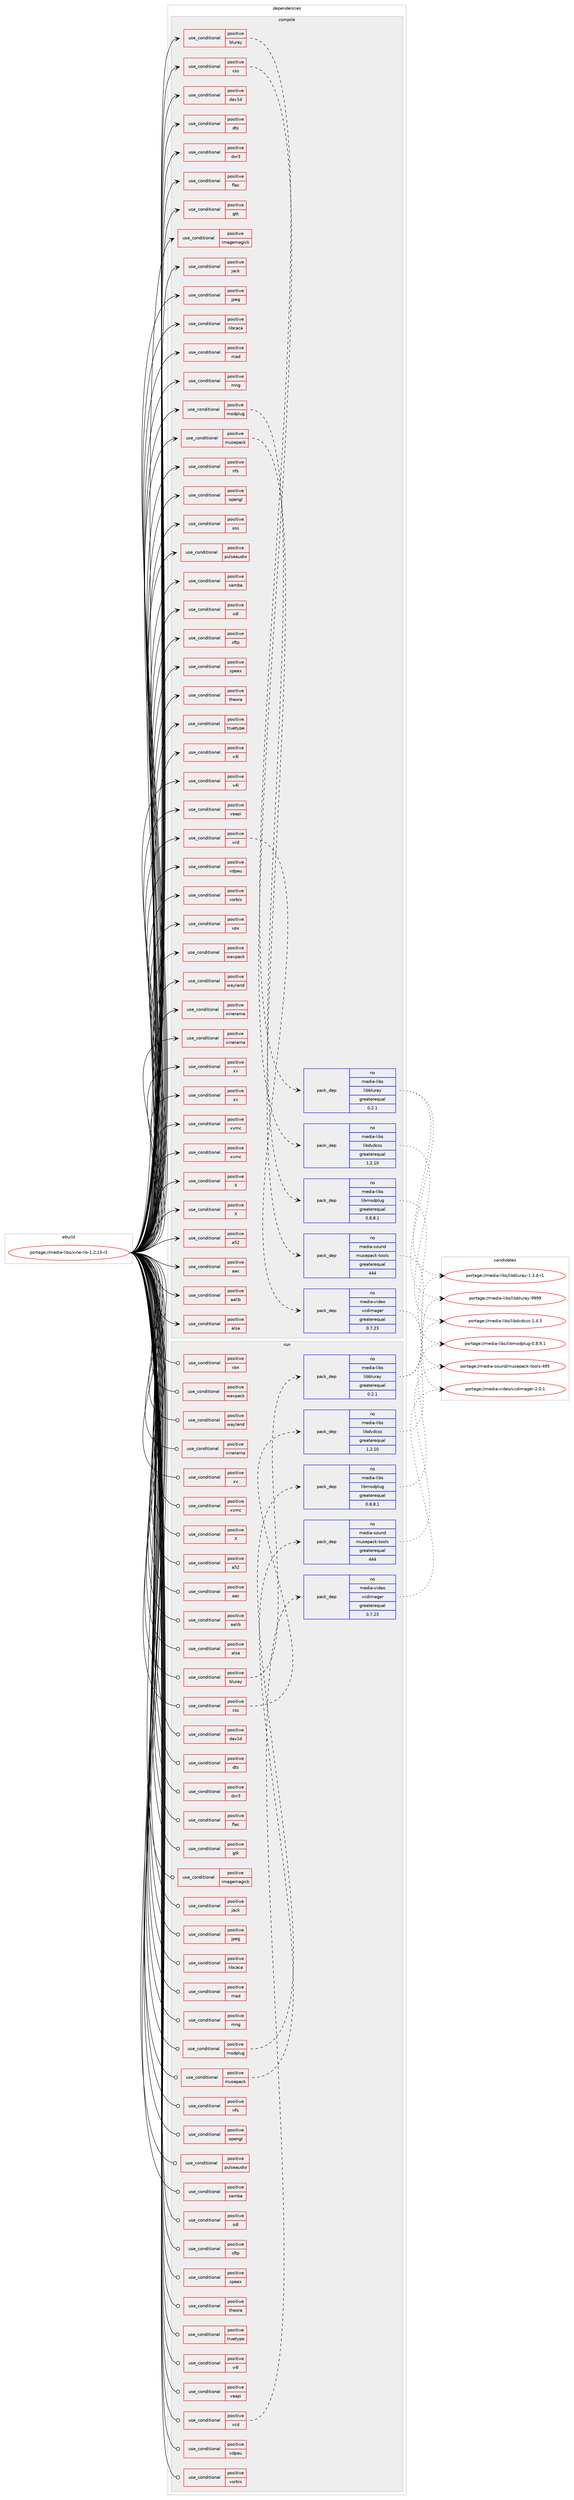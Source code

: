 digraph prolog {

# *************
# Graph options
# *************

newrank=true;
concentrate=true;
compound=true;
graph [rankdir=LR,fontname=Helvetica,fontsize=10,ranksep=1.5];#, ranksep=2.5, nodesep=0.2];
edge  [arrowhead=vee];
node  [fontname=Helvetica,fontsize=10];

# **********
# The ebuild
# **********

subgraph cluster_leftcol {
color=gray;
rank=same;
label=<<i>ebuild</i>>;
id [label="portage://media-libs/xine-lib-1.2.13-r2", color=red, width=4, href="../media-libs/xine-lib-1.2.13-r2.svg"];
}

# ****************
# The dependencies
# ****************

subgraph cluster_midcol {
color=gray;
label=<<i>dependencies</i>>;
subgraph cluster_compile {
fillcolor="#eeeeee";
style=filled;
label=<<i>compile</i>>;
subgraph cond76234 {
dependency159410 [label=<<TABLE BORDER="0" CELLBORDER="1" CELLSPACING="0" CELLPADDING="4"><TR><TD ROWSPAN="3" CELLPADDING="10">use_conditional</TD></TR><TR><TD>positive</TD></TR><TR><TD>X</TD></TR></TABLE>>, shape=none, color=red];
# *** BEGIN UNKNOWN DEPENDENCY TYPE (TODO) ***
# dependency159410 -> package_dependency(portage://media-libs/xine-lib-1.2.13-r2,install,no,x11-base,xorg-proto,none,[,,],[],[])
# *** END UNKNOWN DEPENDENCY TYPE (TODO) ***

# *** BEGIN UNKNOWN DEPENDENCY TYPE (TODO) ***
# dependency159410 -> package_dependency(portage://media-libs/xine-lib-1.2.13-r2,install,no,x11-libs,libXt,none,[,,],[],[])
# *** END UNKNOWN DEPENDENCY TYPE (TODO) ***

}
id:e -> dependency159410:w [weight=20,style="solid",arrowhead="vee"];
subgraph cond76235 {
dependency159411 [label=<<TABLE BORDER="0" CELLBORDER="1" CELLSPACING="0" CELLPADDING="4"><TR><TD ROWSPAN="3" CELLPADDING="10">use_conditional</TD></TR><TR><TD>positive</TD></TR><TR><TD>X</TD></TR></TABLE>>, shape=none, color=red];
# *** BEGIN UNKNOWN DEPENDENCY TYPE (TODO) ***
# dependency159411 -> package_dependency(portage://media-libs/xine-lib-1.2.13-r2,install,no,x11-libs,libX11,none,[,,],[],[])
# *** END UNKNOWN DEPENDENCY TYPE (TODO) ***

# *** BEGIN UNKNOWN DEPENDENCY TYPE (TODO) ***
# dependency159411 -> package_dependency(portage://media-libs/xine-lib-1.2.13-r2,install,no,x11-libs,libXext,none,[,,],[],[])
# *** END UNKNOWN DEPENDENCY TYPE (TODO) ***

# *** BEGIN UNKNOWN DEPENDENCY TYPE (TODO) ***
# dependency159411 -> package_dependency(portage://media-libs/xine-lib-1.2.13-r2,install,no,x11-libs,libxcb,none,[,,],any_same_slot,[])
# *** END UNKNOWN DEPENDENCY TYPE (TODO) ***

}
id:e -> dependency159411:w [weight=20,style="solid",arrowhead="vee"];
subgraph cond76236 {
dependency159412 [label=<<TABLE BORDER="0" CELLBORDER="1" CELLSPACING="0" CELLPADDING="4"><TR><TD ROWSPAN="3" CELLPADDING="10">use_conditional</TD></TR><TR><TD>positive</TD></TR><TR><TD>a52</TD></TR></TABLE>>, shape=none, color=red];
# *** BEGIN UNKNOWN DEPENDENCY TYPE (TODO) ***
# dependency159412 -> package_dependency(portage://media-libs/xine-lib-1.2.13-r2,install,no,media-libs,a52dec,none,[,,],[],[])
# *** END UNKNOWN DEPENDENCY TYPE (TODO) ***

}
id:e -> dependency159412:w [weight=20,style="solid",arrowhead="vee"];
subgraph cond76237 {
dependency159413 [label=<<TABLE BORDER="0" CELLBORDER="1" CELLSPACING="0" CELLPADDING="4"><TR><TD ROWSPAN="3" CELLPADDING="10">use_conditional</TD></TR><TR><TD>positive</TD></TR><TR><TD>aac</TD></TR></TABLE>>, shape=none, color=red];
# *** BEGIN UNKNOWN DEPENDENCY TYPE (TODO) ***
# dependency159413 -> package_dependency(portage://media-libs/xine-lib-1.2.13-r2,install,no,media-libs,faad2,none,[,,],[],[])
# *** END UNKNOWN DEPENDENCY TYPE (TODO) ***

}
id:e -> dependency159413:w [weight=20,style="solid",arrowhead="vee"];
subgraph cond76238 {
dependency159414 [label=<<TABLE BORDER="0" CELLBORDER="1" CELLSPACING="0" CELLPADDING="4"><TR><TD ROWSPAN="3" CELLPADDING="10">use_conditional</TD></TR><TR><TD>positive</TD></TR><TR><TD>aalib</TD></TR></TABLE>>, shape=none, color=red];
# *** BEGIN UNKNOWN DEPENDENCY TYPE (TODO) ***
# dependency159414 -> package_dependency(portage://media-libs/xine-lib-1.2.13-r2,install,no,media-libs,aalib,none,[,,],[],[])
# *** END UNKNOWN DEPENDENCY TYPE (TODO) ***

}
id:e -> dependency159414:w [weight=20,style="solid",arrowhead="vee"];
subgraph cond76239 {
dependency159415 [label=<<TABLE BORDER="0" CELLBORDER="1" CELLSPACING="0" CELLPADDING="4"><TR><TD ROWSPAN="3" CELLPADDING="10">use_conditional</TD></TR><TR><TD>positive</TD></TR><TR><TD>alsa</TD></TR></TABLE>>, shape=none, color=red];
# *** BEGIN UNKNOWN DEPENDENCY TYPE (TODO) ***
# dependency159415 -> package_dependency(portage://media-libs/xine-lib-1.2.13-r2,install,no,media-libs,alsa-lib,none,[,,],[],[])
# *** END UNKNOWN DEPENDENCY TYPE (TODO) ***

}
id:e -> dependency159415:w [weight=20,style="solid",arrowhead="vee"];
subgraph cond76240 {
dependency159416 [label=<<TABLE BORDER="0" CELLBORDER="1" CELLSPACING="0" CELLPADDING="4"><TR><TD ROWSPAN="3" CELLPADDING="10">use_conditional</TD></TR><TR><TD>positive</TD></TR><TR><TD>bluray</TD></TR></TABLE>>, shape=none, color=red];
subgraph pack80844 {
dependency159417 [label=<<TABLE BORDER="0" CELLBORDER="1" CELLSPACING="0" CELLPADDING="4" WIDTH="220"><TR><TD ROWSPAN="6" CELLPADDING="30">pack_dep</TD></TR><TR><TD WIDTH="110">no</TD></TR><TR><TD>media-libs</TD></TR><TR><TD>libbluray</TD></TR><TR><TD>greaterequal</TD></TR><TR><TD>0.2.1</TD></TR></TABLE>>, shape=none, color=blue];
}
dependency159416:e -> dependency159417:w [weight=20,style="dashed",arrowhead="vee"];
}
id:e -> dependency159416:w [weight=20,style="solid",arrowhead="vee"];
subgraph cond76241 {
dependency159418 [label=<<TABLE BORDER="0" CELLBORDER="1" CELLSPACING="0" CELLPADDING="4"><TR><TD ROWSPAN="3" CELLPADDING="10">use_conditional</TD></TR><TR><TD>positive</TD></TR><TR><TD>css</TD></TR></TABLE>>, shape=none, color=red];
subgraph pack80845 {
dependency159419 [label=<<TABLE BORDER="0" CELLBORDER="1" CELLSPACING="0" CELLPADDING="4" WIDTH="220"><TR><TD ROWSPAN="6" CELLPADDING="30">pack_dep</TD></TR><TR><TD WIDTH="110">no</TD></TR><TR><TD>media-libs</TD></TR><TR><TD>libdvdcss</TD></TR><TR><TD>greaterequal</TD></TR><TR><TD>1.2.10</TD></TR></TABLE>>, shape=none, color=blue];
}
dependency159418:e -> dependency159419:w [weight=20,style="dashed",arrowhead="vee"];
}
id:e -> dependency159418:w [weight=20,style="solid",arrowhead="vee"];
subgraph cond76242 {
dependency159420 [label=<<TABLE BORDER="0" CELLBORDER="1" CELLSPACING="0" CELLPADDING="4"><TR><TD ROWSPAN="3" CELLPADDING="10">use_conditional</TD></TR><TR><TD>positive</TD></TR><TR><TD>dav1d</TD></TR></TABLE>>, shape=none, color=red];
# *** BEGIN UNKNOWN DEPENDENCY TYPE (TODO) ***
# dependency159420 -> package_dependency(portage://media-libs/xine-lib-1.2.13-r2,install,no,media-libs,dav1d,none,[,,],any_same_slot,[])
# *** END UNKNOWN DEPENDENCY TYPE (TODO) ***

}
id:e -> dependency159420:w [weight=20,style="solid",arrowhead="vee"];
subgraph cond76243 {
dependency159421 [label=<<TABLE BORDER="0" CELLBORDER="1" CELLSPACING="0" CELLPADDING="4"><TR><TD ROWSPAN="3" CELLPADDING="10">use_conditional</TD></TR><TR><TD>positive</TD></TR><TR><TD>dts</TD></TR></TABLE>>, shape=none, color=red];
# *** BEGIN UNKNOWN DEPENDENCY TYPE (TODO) ***
# dependency159421 -> package_dependency(portage://media-libs/xine-lib-1.2.13-r2,install,no,media-libs,libdca,none,[,,],[],[])
# *** END UNKNOWN DEPENDENCY TYPE (TODO) ***

}
id:e -> dependency159421:w [weight=20,style="solid",arrowhead="vee"];
subgraph cond76244 {
dependency159422 [label=<<TABLE BORDER="0" CELLBORDER="1" CELLSPACING="0" CELLPADDING="4"><TR><TD ROWSPAN="3" CELLPADDING="10">use_conditional</TD></TR><TR><TD>positive</TD></TR><TR><TD>dxr3</TD></TR></TABLE>>, shape=none, color=red];
# *** BEGIN UNKNOWN DEPENDENCY TYPE (TODO) ***
# dependency159422 -> package_dependency(portage://media-libs/xine-lib-1.2.13-r2,install,no,media-libs,libfame,none,[,,],[],[])
# *** END UNKNOWN DEPENDENCY TYPE (TODO) ***

}
id:e -> dependency159422:w [weight=20,style="solid",arrowhead="vee"];
subgraph cond76245 {
dependency159423 [label=<<TABLE BORDER="0" CELLBORDER="1" CELLSPACING="0" CELLPADDING="4"><TR><TD ROWSPAN="3" CELLPADDING="10">use_conditional</TD></TR><TR><TD>positive</TD></TR><TR><TD>flac</TD></TR></TABLE>>, shape=none, color=red];
# *** BEGIN UNKNOWN DEPENDENCY TYPE (TODO) ***
# dependency159423 -> package_dependency(portage://media-libs/xine-lib-1.2.13-r2,install,no,media-libs,flac,none,[,,],any_same_slot,[])
# *** END UNKNOWN DEPENDENCY TYPE (TODO) ***

}
id:e -> dependency159423:w [weight=20,style="solid",arrowhead="vee"];
subgraph cond76246 {
dependency159424 [label=<<TABLE BORDER="0" CELLBORDER="1" CELLSPACING="0" CELLPADDING="4"><TR><TD ROWSPAN="3" CELLPADDING="10">use_conditional</TD></TR><TR><TD>positive</TD></TR><TR><TD>gtk</TD></TR></TABLE>>, shape=none, color=red];
# *** BEGIN UNKNOWN DEPENDENCY TYPE (TODO) ***
# dependency159424 -> package_dependency(portage://media-libs/xine-lib-1.2.13-r2,install,no,x11-libs,gdk-pixbuf,none,[,,],[slot(2)],[])
# *** END UNKNOWN DEPENDENCY TYPE (TODO) ***

}
id:e -> dependency159424:w [weight=20,style="solid",arrowhead="vee"];
subgraph cond76247 {
dependency159425 [label=<<TABLE BORDER="0" CELLBORDER="1" CELLSPACING="0" CELLPADDING="4"><TR><TD ROWSPAN="3" CELLPADDING="10">use_conditional</TD></TR><TR><TD>positive</TD></TR><TR><TD>imagemagick</TD></TR></TABLE>>, shape=none, color=red];
# *** BEGIN UNKNOWN DEPENDENCY TYPE (TODO) ***
# dependency159425 -> package_dependency(portage://media-libs/xine-lib-1.2.13-r2,install,no,virtual,imagemagick-tools,none,[,,],[],[])
# *** END UNKNOWN DEPENDENCY TYPE (TODO) ***

}
id:e -> dependency159425:w [weight=20,style="solid",arrowhead="vee"];
subgraph cond76248 {
dependency159426 [label=<<TABLE BORDER="0" CELLBORDER="1" CELLSPACING="0" CELLPADDING="4"><TR><TD ROWSPAN="3" CELLPADDING="10">use_conditional</TD></TR><TR><TD>positive</TD></TR><TR><TD>jack</TD></TR></TABLE>>, shape=none, color=red];
# *** BEGIN UNKNOWN DEPENDENCY TYPE (TODO) ***
# dependency159426 -> package_dependency(portage://media-libs/xine-lib-1.2.13-r2,install,no,virtual,jack,none,[,,],[],[])
# *** END UNKNOWN DEPENDENCY TYPE (TODO) ***

}
id:e -> dependency159426:w [weight=20,style="solid",arrowhead="vee"];
subgraph cond76249 {
dependency159427 [label=<<TABLE BORDER="0" CELLBORDER="1" CELLSPACING="0" CELLPADDING="4"><TR><TD ROWSPAN="3" CELLPADDING="10">use_conditional</TD></TR><TR><TD>positive</TD></TR><TR><TD>jpeg</TD></TR></TABLE>>, shape=none, color=red];
# *** BEGIN UNKNOWN DEPENDENCY TYPE (TODO) ***
# dependency159427 -> package_dependency(portage://media-libs/xine-lib-1.2.13-r2,install,no,media-libs,libjpeg-turbo,none,[,,],any_same_slot,[])
# *** END UNKNOWN DEPENDENCY TYPE (TODO) ***

}
id:e -> dependency159427:w [weight=20,style="solid",arrowhead="vee"];
subgraph cond76250 {
dependency159428 [label=<<TABLE BORDER="0" CELLBORDER="1" CELLSPACING="0" CELLPADDING="4"><TR><TD ROWSPAN="3" CELLPADDING="10">use_conditional</TD></TR><TR><TD>positive</TD></TR><TR><TD>libcaca</TD></TR></TABLE>>, shape=none, color=red];
# *** BEGIN UNKNOWN DEPENDENCY TYPE (TODO) ***
# dependency159428 -> package_dependency(portage://media-libs/xine-lib-1.2.13-r2,install,no,media-libs,libcaca,none,[,,],[],[])
# *** END UNKNOWN DEPENDENCY TYPE (TODO) ***

}
id:e -> dependency159428:w [weight=20,style="solid",arrowhead="vee"];
subgraph cond76251 {
dependency159429 [label=<<TABLE BORDER="0" CELLBORDER="1" CELLSPACING="0" CELLPADDING="4"><TR><TD ROWSPAN="3" CELLPADDING="10">use_conditional</TD></TR><TR><TD>positive</TD></TR><TR><TD>mad</TD></TR></TABLE>>, shape=none, color=red];
# *** BEGIN UNKNOWN DEPENDENCY TYPE (TODO) ***
# dependency159429 -> package_dependency(portage://media-libs/xine-lib-1.2.13-r2,install,no,media-libs,libmad,none,[,,],[],[])
# *** END UNKNOWN DEPENDENCY TYPE (TODO) ***

}
id:e -> dependency159429:w [weight=20,style="solid",arrowhead="vee"];
subgraph cond76252 {
dependency159430 [label=<<TABLE BORDER="0" CELLBORDER="1" CELLSPACING="0" CELLPADDING="4"><TR><TD ROWSPAN="3" CELLPADDING="10">use_conditional</TD></TR><TR><TD>positive</TD></TR><TR><TD>mng</TD></TR></TABLE>>, shape=none, color=red];
# *** BEGIN UNKNOWN DEPENDENCY TYPE (TODO) ***
# dependency159430 -> package_dependency(portage://media-libs/xine-lib-1.2.13-r2,install,no,media-libs,libmng,none,[,,],any_same_slot,[])
# *** END UNKNOWN DEPENDENCY TYPE (TODO) ***

}
id:e -> dependency159430:w [weight=20,style="solid",arrowhead="vee"];
subgraph cond76253 {
dependency159431 [label=<<TABLE BORDER="0" CELLBORDER="1" CELLSPACING="0" CELLPADDING="4"><TR><TD ROWSPAN="3" CELLPADDING="10">use_conditional</TD></TR><TR><TD>positive</TD></TR><TR><TD>modplug</TD></TR></TABLE>>, shape=none, color=red];
subgraph pack80846 {
dependency159432 [label=<<TABLE BORDER="0" CELLBORDER="1" CELLSPACING="0" CELLPADDING="4" WIDTH="220"><TR><TD ROWSPAN="6" CELLPADDING="30">pack_dep</TD></TR><TR><TD WIDTH="110">no</TD></TR><TR><TD>media-libs</TD></TR><TR><TD>libmodplug</TD></TR><TR><TD>greaterequal</TD></TR><TR><TD>0.8.8.1</TD></TR></TABLE>>, shape=none, color=blue];
}
dependency159431:e -> dependency159432:w [weight=20,style="dashed",arrowhead="vee"];
}
id:e -> dependency159431:w [weight=20,style="solid",arrowhead="vee"];
subgraph cond76254 {
dependency159433 [label=<<TABLE BORDER="0" CELLBORDER="1" CELLSPACING="0" CELLPADDING="4"><TR><TD ROWSPAN="3" CELLPADDING="10">use_conditional</TD></TR><TR><TD>positive</TD></TR><TR><TD>musepack</TD></TR></TABLE>>, shape=none, color=red];
subgraph pack80847 {
dependency159434 [label=<<TABLE BORDER="0" CELLBORDER="1" CELLSPACING="0" CELLPADDING="4" WIDTH="220"><TR><TD ROWSPAN="6" CELLPADDING="30">pack_dep</TD></TR><TR><TD WIDTH="110">no</TD></TR><TR><TD>media-sound</TD></TR><TR><TD>musepack-tools</TD></TR><TR><TD>greaterequal</TD></TR><TR><TD>444</TD></TR></TABLE>>, shape=none, color=blue];
}
dependency159433:e -> dependency159434:w [weight=20,style="dashed",arrowhead="vee"];
}
id:e -> dependency159433:w [weight=20,style="solid",arrowhead="vee"];
subgraph cond76255 {
dependency159435 [label=<<TABLE BORDER="0" CELLBORDER="1" CELLSPACING="0" CELLPADDING="4"><TR><TD ROWSPAN="3" CELLPADDING="10">use_conditional</TD></TR><TR><TD>positive</TD></TR><TR><TD>nfs</TD></TR></TABLE>>, shape=none, color=red];
# *** BEGIN UNKNOWN DEPENDENCY TYPE (TODO) ***
# dependency159435 -> package_dependency(portage://media-libs/xine-lib-1.2.13-r2,install,no,net-fs,libnfs,none,[,,],any_same_slot,[])
# *** END UNKNOWN DEPENDENCY TYPE (TODO) ***

}
id:e -> dependency159435:w [weight=20,style="solid",arrowhead="vee"];
subgraph cond76256 {
dependency159436 [label=<<TABLE BORDER="0" CELLBORDER="1" CELLSPACING="0" CELLPADDING="4"><TR><TD ROWSPAN="3" CELLPADDING="10">use_conditional</TD></TR><TR><TD>positive</TD></TR><TR><TD>opengl</TD></TR></TABLE>>, shape=none, color=red];
# *** BEGIN UNKNOWN DEPENDENCY TYPE (TODO) ***
# dependency159436 -> package_dependency(portage://media-libs/xine-lib-1.2.13-r2,install,no,virtual,glu,none,[,,],[],[])
# *** END UNKNOWN DEPENDENCY TYPE (TODO) ***

# *** BEGIN UNKNOWN DEPENDENCY TYPE (TODO) ***
# dependency159436 -> package_dependency(portage://media-libs/xine-lib-1.2.13-r2,install,no,virtual,opengl,none,[,,],[],[])
# *** END UNKNOWN DEPENDENCY TYPE (TODO) ***

}
id:e -> dependency159436:w [weight=20,style="solid",arrowhead="vee"];
subgraph cond76257 {
dependency159437 [label=<<TABLE BORDER="0" CELLBORDER="1" CELLSPACING="0" CELLPADDING="4"><TR><TD ROWSPAN="3" CELLPADDING="10">use_conditional</TD></TR><TR><TD>positive</TD></TR><TR><TD>oss</TD></TR></TABLE>>, shape=none, color=red];
# *** BEGIN UNKNOWN DEPENDENCY TYPE (TODO) ***
# dependency159437 -> package_dependency(portage://media-libs/xine-lib-1.2.13-r2,install,no,virtual,os-headers,none,[,,],[],[])
# *** END UNKNOWN DEPENDENCY TYPE (TODO) ***

}
id:e -> dependency159437:w [weight=20,style="solid",arrowhead="vee"];
subgraph cond76258 {
dependency159438 [label=<<TABLE BORDER="0" CELLBORDER="1" CELLSPACING="0" CELLPADDING="4"><TR><TD ROWSPAN="3" CELLPADDING="10">use_conditional</TD></TR><TR><TD>positive</TD></TR><TR><TD>pulseaudio</TD></TR></TABLE>>, shape=none, color=red];
# *** BEGIN UNKNOWN DEPENDENCY TYPE (TODO) ***
# dependency159438 -> package_dependency(portage://media-libs/xine-lib-1.2.13-r2,install,no,media-libs,libpulse,none,[,,],[],[])
# *** END UNKNOWN DEPENDENCY TYPE (TODO) ***

}
id:e -> dependency159438:w [weight=20,style="solid",arrowhead="vee"];
subgraph cond76259 {
dependency159439 [label=<<TABLE BORDER="0" CELLBORDER="1" CELLSPACING="0" CELLPADDING="4"><TR><TD ROWSPAN="3" CELLPADDING="10">use_conditional</TD></TR><TR><TD>positive</TD></TR><TR><TD>samba</TD></TR></TABLE>>, shape=none, color=red];
# *** BEGIN UNKNOWN DEPENDENCY TYPE (TODO) ***
# dependency159439 -> package_dependency(portage://media-libs/xine-lib-1.2.13-r2,install,no,net-fs,samba,none,[,,],[],[])
# *** END UNKNOWN DEPENDENCY TYPE (TODO) ***

}
id:e -> dependency159439:w [weight=20,style="solid",arrowhead="vee"];
subgraph cond76260 {
dependency159440 [label=<<TABLE BORDER="0" CELLBORDER="1" CELLSPACING="0" CELLPADDING="4"><TR><TD ROWSPAN="3" CELLPADDING="10">use_conditional</TD></TR><TR><TD>positive</TD></TR><TR><TD>sdl</TD></TR></TABLE>>, shape=none, color=red];
# *** BEGIN UNKNOWN DEPENDENCY TYPE (TODO) ***
# dependency159440 -> package_dependency(portage://media-libs/xine-lib-1.2.13-r2,install,no,media-libs,libsdl,none,[,,],[],[])
# *** END UNKNOWN DEPENDENCY TYPE (TODO) ***

}
id:e -> dependency159440:w [weight=20,style="solid",arrowhead="vee"];
subgraph cond76261 {
dependency159441 [label=<<TABLE BORDER="0" CELLBORDER="1" CELLSPACING="0" CELLPADDING="4"><TR><TD ROWSPAN="3" CELLPADDING="10">use_conditional</TD></TR><TR><TD>positive</TD></TR><TR><TD>sftp</TD></TR></TABLE>>, shape=none, color=red];
# *** BEGIN UNKNOWN DEPENDENCY TYPE (TODO) ***
# dependency159441 -> package_dependency(portage://media-libs/xine-lib-1.2.13-r2,install,no,net-libs,libssh2,none,[,,],[],[])
# *** END UNKNOWN DEPENDENCY TYPE (TODO) ***

}
id:e -> dependency159441:w [weight=20,style="solid",arrowhead="vee"];
subgraph cond76262 {
dependency159442 [label=<<TABLE BORDER="0" CELLBORDER="1" CELLSPACING="0" CELLPADDING="4"><TR><TD ROWSPAN="3" CELLPADDING="10">use_conditional</TD></TR><TR><TD>positive</TD></TR><TR><TD>speex</TD></TR></TABLE>>, shape=none, color=red];
# *** BEGIN UNKNOWN DEPENDENCY TYPE (TODO) ***
# dependency159442 -> package_dependency(portage://media-libs/xine-lib-1.2.13-r2,install,no,media-libs,libogg,none,[,,],[],[])
# *** END UNKNOWN DEPENDENCY TYPE (TODO) ***

# *** BEGIN UNKNOWN DEPENDENCY TYPE (TODO) ***
# dependency159442 -> package_dependency(portage://media-libs/xine-lib-1.2.13-r2,install,no,media-libs,speex,none,[,,],[],[])
# *** END UNKNOWN DEPENDENCY TYPE (TODO) ***

}
id:e -> dependency159442:w [weight=20,style="solid",arrowhead="vee"];
subgraph cond76263 {
dependency159443 [label=<<TABLE BORDER="0" CELLBORDER="1" CELLSPACING="0" CELLPADDING="4"><TR><TD ROWSPAN="3" CELLPADDING="10">use_conditional</TD></TR><TR><TD>positive</TD></TR><TR><TD>theora</TD></TR></TABLE>>, shape=none, color=red];
# *** BEGIN UNKNOWN DEPENDENCY TYPE (TODO) ***
# dependency159443 -> package_dependency(portage://media-libs/xine-lib-1.2.13-r2,install,no,media-libs,libogg,none,[,,],[],[])
# *** END UNKNOWN DEPENDENCY TYPE (TODO) ***

# *** BEGIN UNKNOWN DEPENDENCY TYPE (TODO) ***
# dependency159443 -> package_dependency(portage://media-libs/xine-lib-1.2.13-r2,install,no,media-libs,libtheora,none,[,,],[],[])
# *** END UNKNOWN DEPENDENCY TYPE (TODO) ***

}
id:e -> dependency159443:w [weight=20,style="solid",arrowhead="vee"];
subgraph cond76264 {
dependency159444 [label=<<TABLE BORDER="0" CELLBORDER="1" CELLSPACING="0" CELLPADDING="4"><TR><TD ROWSPAN="3" CELLPADDING="10">use_conditional</TD></TR><TR><TD>positive</TD></TR><TR><TD>truetype</TD></TR></TABLE>>, shape=none, color=red];
# *** BEGIN UNKNOWN DEPENDENCY TYPE (TODO) ***
# dependency159444 -> package_dependency(portage://media-libs/xine-lib-1.2.13-r2,install,no,media-libs,fontconfig,none,[,,],[],[])
# *** END UNKNOWN DEPENDENCY TYPE (TODO) ***

# *** BEGIN UNKNOWN DEPENDENCY TYPE (TODO) ***
# dependency159444 -> package_dependency(portage://media-libs/xine-lib-1.2.13-r2,install,no,media-libs,freetype,none,[,,],[slot(2)],[])
# *** END UNKNOWN DEPENDENCY TYPE (TODO) ***

}
id:e -> dependency159444:w [weight=20,style="solid",arrowhead="vee"];
subgraph cond76265 {
dependency159445 [label=<<TABLE BORDER="0" CELLBORDER="1" CELLSPACING="0" CELLPADDING="4"><TR><TD ROWSPAN="3" CELLPADDING="10">use_conditional</TD></TR><TR><TD>positive</TD></TR><TR><TD>v4l</TD></TR></TABLE>>, shape=none, color=red];
# *** BEGIN UNKNOWN DEPENDENCY TYPE (TODO) ***
# dependency159445 -> package_dependency(portage://media-libs/xine-lib-1.2.13-r2,install,no,media-libs,libv4l,none,[,,],[],[])
# *** END UNKNOWN DEPENDENCY TYPE (TODO) ***

}
id:e -> dependency159445:w [weight=20,style="solid",arrowhead="vee"];
subgraph cond76266 {
dependency159446 [label=<<TABLE BORDER="0" CELLBORDER="1" CELLSPACING="0" CELLPADDING="4"><TR><TD ROWSPAN="3" CELLPADDING="10">use_conditional</TD></TR><TR><TD>positive</TD></TR><TR><TD>v4l</TD></TR></TABLE>>, shape=none, color=red];
# *** BEGIN UNKNOWN DEPENDENCY TYPE (TODO) ***
# dependency159446 -> package_dependency(portage://media-libs/xine-lib-1.2.13-r2,install,no,virtual,os-headers,none,[,,],[],[])
# *** END UNKNOWN DEPENDENCY TYPE (TODO) ***

}
id:e -> dependency159446:w [weight=20,style="solid",arrowhead="vee"];
subgraph cond76267 {
dependency159447 [label=<<TABLE BORDER="0" CELLBORDER="1" CELLSPACING="0" CELLPADDING="4"><TR><TD ROWSPAN="3" CELLPADDING="10">use_conditional</TD></TR><TR><TD>positive</TD></TR><TR><TD>vaapi</TD></TR></TABLE>>, shape=none, color=red];
# *** BEGIN UNKNOWN DEPENDENCY TYPE (TODO) ***
# dependency159447 -> package_dependency(portage://media-libs/xine-lib-1.2.13-r2,install,no,media-libs,libva,none,[,,],any_same_slot,[use(enable(X),none)])
# *** END UNKNOWN DEPENDENCY TYPE (TODO) ***

}
id:e -> dependency159447:w [weight=20,style="solid",arrowhead="vee"];
subgraph cond76268 {
dependency159448 [label=<<TABLE BORDER="0" CELLBORDER="1" CELLSPACING="0" CELLPADDING="4"><TR><TD ROWSPAN="3" CELLPADDING="10">use_conditional</TD></TR><TR><TD>positive</TD></TR><TR><TD>vcd</TD></TR></TABLE>>, shape=none, color=red];
subgraph pack80848 {
dependency159449 [label=<<TABLE BORDER="0" CELLBORDER="1" CELLSPACING="0" CELLPADDING="4" WIDTH="220"><TR><TD ROWSPAN="6" CELLPADDING="30">pack_dep</TD></TR><TR><TD WIDTH="110">no</TD></TR><TR><TD>media-video</TD></TR><TR><TD>vcdimager</TD></TR><TR><TD>greaterequal</TD></TR><TR><TD>0.7.23</TD></TR></TABLE>>, shape=none, color=blue];
}
dependency159448:e -> dependency159449:w [weight=20,style="dashed",arrowhead="vee"];
# *** BEGIN UNKNOWN DEPENDENCY TYPE (TODO) ***
# dependency159448 -> package_dependency(portage://media-libs/xine-lib-1.2.13-r2,install,no,dev-libs,libcdio,none,[,,],any_same_slot,[use(disable(minimal),none)])
# *** END UNKNOWN DEPENDENCY TYPE (TODO) ***

}
id:e -> dependency159448:w [weight=20,style="solid",arrowhead="vee"];
subgraph cond76269 {
dependency159450 [label=<<TABLE BORDER="0" CELLBORDER="1" CELLSPACING="0" CELLPADDING="4"><TR><TD ROWSPAN="3" CELLPADDING="10">use_conditional</TD></TR><TR><TD>positive</TD></TR><TR><TD>vdpau</TD></TR></TABLE>>, shape=none, color=red];
# *** BEGIN UNKNOWN DEPENDENCY TYPE (TODO) ***
# dependency159450 -> package_dependency(portage://media-libs/xine-lib-1.2.13-r2,install,no,x11-libs,libvdpau,none,[,,],[],[])
# *** END UNKNOWN DEPENDENCY TYPE (TODO) ***

}
id:e -> dependency159450:w [weight=20,style="solid",arrowhead="vee"];
subgraph cond76270 {
dependency159451 [label=<<TABLE BORDER="0" CELLBORDER="1" CELLSPACING="0" CELLPADDING="4"><TR><TD ROWSPAN="3" CELLPADDING="10">use_conditional</TD></TR><TR><TD>positive</TD></TR><TR><TD>vorbis</TD></TR></TABLE>>, shape=none, color=red];
# *** BEGIN UNKNOWN DEPENDENCY TYPE (TODO) ***
# dependency159451 -> package_dependency(portage://media-libs/xine-lib-1.2.13-r2,install,no,media-libs,libogg,none,[,,],[],[])
# *** END UNKNOWN DEPENDENCY TYPE (TODO) ***

# *** BEGIN UNKNOWN DEPENDENCY TYPE (TODO) ***
# dependency159451 -> package_dependency(portage://media-libs/xine-lib-1.2.13-r2,install,no,media-libs,libvorbis,none,[,,],[],[])
# *** END UNKNOWN DEPENDENCY TYPE (TODO) ***

}
id:e -> dependency159451:w [weight=20,style="solid",arrowhead="vee"];
subgraph cond76271 {
dependency159452 [label=<<TABLE BORDER="0" CELLBORDER="1" CELLSPACING="0" CELLPADDING="4"><TR><TD ROWSPAN="3" CELLPADDING="10">use_conditional</TD></TR><TR><TD>positive</TD></TR><TR><TD>vpx</TD></TR></TABLE>>, shape=none, color=red];
# *** BEGIN UNKNOWN DEPENDENCY TYPE (TODO) ***
# dependency159452 -> package_dependency(portage://media-libs/xine-lib-1.2.13-r2,install,no,media-libs,libvpx,none,[,,],any_same_slot,[])
# *** END UNKNOWN DEPENDENCY TYPE (TODO) ***

}
id:e -> dependency159452:w [weight=20,style="solid",arrowhead="vee"];
subgraph cond76272 {
dependency159453 [label=<<TABLE BORDER="0" CELLBORDER="1" CELLSPACING="0" CELLPADDING="4"><TR><TD ROWSPAN="3" CELLPADDING="10">use_conditional</TD></TR><TR><TD>positive</TD></TR><TR><TD>wavpack</TD></TR></TABLE>>, shape=none, color=red];
# *** BEGIN UNKNOWN DEPENDENCY TYPE (TODO) ***
# dependency159453 -> package_dependency(portage://media-libs/xine-lib-1.2.13-r2,install,no,media-sound,wavpack,none,[,,],[],[])
# *** END UNKNOWN DEPENDENCY TYPE (TODO) ***

}
id:e -> dependency159453:w [weight=20,style="solid",arrowhead="vee"];
subgraph cond76273 {
dependency159454 [label=<<TABLE BORDER="0" CELLBORDER="1" CELLSPACING="0" CELLPADDING="4"><TR><TD ROWSPAN="3" CELLPADDING="10">use_conditional</TD></TR><TR><TD>positive</TD></TR><TR><TD>wayland</TD></TR></TABLE>>, shape=none, color=red];
# *** BEGIN UNKNOWN DEPENDENCY TYPE (TODO) ***
# dependency159454 -> package_dependency(portage://media-libs/xine-lib-1.2.13-r2,install,no,dev-libs,wayland,none,[,,],[],[])
# *** END UNKNOWN DEPENDENCY TYPE (TODO) ***

}
id:e -> dependency159454:w [weight=20,style="solid",arrowhead="vee"];
subgraph cond76274 {
dependency159455 [label=<<TABLE BORDER="0" CELLBORDER="1" CELLSPACING="0" CELLPADDING="4"><TR><TD ROWSPAN="3" CELLPADDING="10">use_conditional</TD></TR><TR><TD>positive</TD></TR><TR><TD>xinerama</TD></TR></TABLE>>, shape=none, color=red];
# *** BEGIN UNKNOWN DEPENDENCY TYPE (TODO) ***
# dependency159455 -> package_dependency(portage://media-libs/xine-lib-1.2.13-r2,install,no,x11-base,xorg-proto,none,[,,],[],[])
# *** END UNKNOWN DEPENDENCY TYPE (TODO) ***

}
id:e -> dependency159455:w [weight=20,style="solid",arrowhead="vee"];
subgraph cond76275 {
dependency159456 [label=<<TABLE BORDER="0" CELLBORDER="1" CELLSPACING="0" CELLPADDING="4"><TR><TD ROWSPAN="3" CELLPADDING="10">use_conditional</TD></TR><TR><TD>positive</TD></TR><TR><TD>xinerama</TD></TR></TABLE>>, shape=none, color=red];
# *** BEGIN UNKNOWN DEPENDENCY TYPE (TODO) ***
# dependency159456 -> package_dependency(portage://media-libs/xine-lib-1.2.13-r2,install,no,x11-libs,libXinerama,none,[,,],[],[])
# *** END UNKNOWN DEPENDENCY TYPE (TODO) ***

}
id:e -> dependency159456:w [weight=20,style="solid",arrowhead="vee"];
subgraph cond76276 {
dependency159457 [label=<<TABLE BORDER="0" CELLBORDER="1" CELLSPACING="0" CELLPADDING="4"><TR><TD ROWSPAN="3" CELLPADDING="10">use_conditional</TD></TR><TR><TD>positive</TD></TR><TR><TD>xv</TD></TR></TABLE>>, shape=none, color=red];
# *** BEGIN UNKNOWN DEPENDENCY TYPE (TODO) ***
# dependency159457 -> package_dependency(portage://media-libs/xine-lib-1.2.13-r2,install,no,x11-base,xorg-proto,none,[,,],[],[])
# *** END UNKNOWN DEPENDENCY TYPE (TODO) ***

}
id:e -> dependency159457:w [weight=20,style="solid",arrowhead="vee"];
subgraph cond76277 {
dependency159458 [label=<<TABLE BORDER="0" CELLBORDER="1" CELLSPACING="0" CELLPADDING="4"><TR><TD ROWSPAN="3" CELLPADDING="10">use_conditional</TD></TR><TR><TD>positive</TD></TR><TR><TD>xv</TD></TR></TABLE>>, shape=none, color=red];
# *** BEGIN UNKNOWN DEPENDENCY TYPE (TODO) ***
# dependency159458 -> package_dependency(portage://media-libs/xine-lib-1.2.13-r2,install,no,x11-libs,libXv,none,[,,],[],[])
# *** END UNKNOWN DEPENDENCY TYPE (TODO) ***

}
id:e -> dependency159458:w [weight=20,style="solid",arrowhead="vee"];
subgraph cond76278 {
dependency159459 [label=<<TABLE BORDER="0" CELLBORDER="1" CELLSPACING="0" CELLPADDING="4"><TR><TD ROWSPAN="3" CELLPADDING="10">use_conditional</TD></TR><TR><TD>positive</TD></TR><TR><TD>xvmc</TD></TR></TABLE>>, shape=none, color=red];
# *** BEGIN UNKNOWN DEPENDENCY TYPE (TODO) ***
# dependency159459 -> package_dependency(portage://media-libs/xine-lib-1.2.13-r2,install,no,x11-base,xorg-proto,none,[,,],[],[])
# *** END UNKNOWN DEPENDENCY TYPE (TODO) ***

}
id:e -> dependency159459:w [weight=20,style="solid",arrowhead="vee"];
subgraph cond76279 {
dependency159460 [label=<<TABLE BORDER="0" CELLBORDER="1" CELLSPACING="0" CELLPADDING="4"><TR><TD ROWSPAN="3" CELLPADDING="10">use_conditional</TD></TR><TR><TD>positive</TD></TR><TR><TD>xvmc</TD></TR></TABLE>>, shape=none, color=red];
# *** BEGIN UNKNOWN DEPENDENCY TYPE (TODO) ***
# dependency159460 -> package_dependency(portage://media-libs/xine-lib-1.2.13-r2,install,no,x11-libs,libXvMC,none,[,,],[],[])
# *** END UNKNOWN DEPENDENCY TYPE (TODO) ***

}
id:e -> dependency159460:w [weight=20,style="solid",arrowhead="vee"];
# *** BEGIN UNKNOWN DEPENDENCY TYPE (TODO) ***
# id -> package_dependency(portage://media-libs/xine-lib-1.2.13-r2,install,no,dev-libs,libxdg-basedir,none,[,,],[],[])
# *** END UNKNOWN DEPENDENCY TYPE (TODO) ***

# *** BEGIN UNKNOWN DEPENDENCY TYPE (TODO) ***
# id -> package_dependency(portage://media-libs/xine-lib-1.2.13-r2,install,no,media-libs,libdvdnav,none,[,,],[],[])
# *** END UNKNOWN DEPENDENCY TYPE (TODO) ***

# *** BEGIN UNKNOWN DEPENDENCY TYPE (TODO) ***
# id -> package_dependency(portage://media-libs/xine-lib-1.2.13-r2,install,no,media-video,ffmpeg,none,[,,],any_same_slot,[])
# *** END UNKNOWN DEPENDENCY TYPE (TODO) ***

# *** BEGIN UNKNOWN DEPENDENCY TYPE (TODO) ***
# id -> package_dependency(portage://media-libs/xine-lib-1.2.13-r2,install,no,sys-libs,zlib,none,[,,],any_same_slot,[])
# *** END UNKNOWN DEPENDENCY TYPE (TODO) ***

# *** BEGIN UNKNOWN DEPENDENCY TYPE (TODO) ***
# id -> package_dependency(portage://media-libs/xine-lib-1.2.13-r2,install,no,virtual,libiconv,none,[,,],[],[])
# *** END UNKNOWN DEPENDENCY TYPE (TODO) ***

}
subgraph cluster_compileandrun {
fillcolor="#eeeeee";
style=filled;
label=<<i>compile and run</i>>;
}
subgraph cluster_run {
fillcolor="#eeeeee";
style=filled;
label=<<i>run</i>>;
subgraph cond76280 {
dependency159461 [label=<<TABLE BORDER="0" CELLBORDER="1" CELLSPACING="0" CELLPADDING="4"><TR><TD ROWSPAN="3" CELLPADDING="10">use_conditional</TD></TR><TR><TD>positive</TD></TR><TR><TD>X</TD></TR></TABLE>>, shape=none, color=red];
# *** BEGIN UNKNOWN DEPENDENCY TYPE (TODO) ***
# dependency159461 -> package_dependency(portage://media-libs/xine-lib-1.2.13-r2,run,no,x11-libs,libX11,none,[,,],[],[])
# *** END UNKNOWN DEPENDENCY TYPE (TODO) ***

# *** BEGIN UNKNOWN DEPENDENCY TYPE (TODO) ***
# dependency159461 -> package_dependency(portage://media-libs/xine-lib-1.2.13-r2,run,no,x11-libs,libXext,none,[,,],[],[])
# *** END UNKNOWN DEPENDENCY TYPE (TODO) ***

# *** BEGIN UNKNOWN DEPENDENCY TYPE (TODO) ***
# dependency159461 -> package_dependency(portage://media-libs/xine-lib-1.2.13-r2,run,no,x11-libs,libxcb,none,[,,],any_same_slot,[])
# *** END UNKNOWN DEPENDENCY TYPE (TODO) ***

}
id:e -> dependency159461:w [weight=20,style="solid",arrowhead="odot"];
subgraph cond76281 {
dependency159462 [label=<<TABLE BORDER="0" CELLBORDER="1" CELLSPACING="0" CELLPADDING="4"><TR><TD ROWSPAN="3" CELLPADDING="10">use_conditional</TD></TR><TR><TD>positive</TD></TR><TR><TD>a52</TD></TR></TABLE>>, shape=none, color=red];
# *** BEGIN UNKNOWN DEPENDENCY TYPE (TODO) ***
# dependency159462 -> package_dependency(portage://media-libs/xine-lib-1.2.13-r2,run,no,media-libs,a52dec,none,[,,],[],[])
# *** END UNKNOWN DEPENDENCY TYPE (TODO) ***

}
id:e -> dependency159462:w [weight=20,style="solid",arrowhead="odot"];
subgraph cond76282 {
dependency159463 [label=<<TABLE BORDER="0" CELLBORDER="1" CELLSPACING="0" CELLPADDING="4"><TR><TD ROWSPAN="3" CELLPADDING="10">use_conditional</TD></TR><TR><TD>positive</TD></TR><TR><TD>aac</TD></TR></TABLE>>, shape=none, color=red];
# *** BEGIN UNKNOWN DEPENDENCY TYPE (TODO) ***
# dependency159463 -> package_dependency(portage://media-libs/xine-lib-1.2.13-r2,run,no,media-libs,faad2,none,[,,],[],[])
# *** END UNKNOWN DEPENDENCY TYPE (TODO) ***

}
id:e -> dependency159463:w [weight=20,style="solid",arrowhead="odot"];
subgraph cond76283 {
dependency159464 [label=<<TABLE BORDER="0" CELLBORDER="1" CELLSPACING="0" CELLPADDING="4"><TR><TD ROWSPAN="3" CELLPADDING="10">use_conditional</TD></TR><TR><TD>positive</TD></TR><TR><TD>aalib</TD></TR></TABLE>>, shape=none, color=red];
# *** BEGIN UNKNOWN DEPENDENCY TYPE (TODO) ***
# dependency159464 -> package_dependency(portage://media-libs/xine-lib-1.2.13-r2,run,no,media-libs,aalib,none,[,,],[],[])
# *** END UNKNOWN DEPENDENCY TYPE (TODO) ***

}
id:e -> dependency159464:w [weight=20,style="solid",arrowhead="odot"];
subgraph cond76284 {
dependency159465 [label=<<TABLE BORDER="0" CELLBORDER="1" CELLSPACING="0" CELLPADDING="4"><TR><TD ROWSPAN="3" CELLPADDING="10">use_conditional</TD></TR><TR><TD>positive</TD></TR><TR><TD>alsa</TD></TR></TABLE>>, shape=none, color=red];
# *** BEGIN UNKNOWN DEPENDENCY TYPE (TODO) ***
# dependency159465 -> package_dependency(portage://media-libs/xine-lib-1.2.13-r2,run,no,media-libs,alsa-lib,none,[,,],[],[])
# *** END UNKNOWN DEPENDENCY TYPE (TODO) ***

}
id:e -> dependency159465:w [weight=20,style="solid",arrowhead="odot"];
subgraph cond76285 {
dependency159466 [label=<<TABLE BORDER="0" CELLBORDER="1" CELLSPACING="0" CELLPADDING="4"><TR><TD ROWSPAN="3" CELLPADDING="10">use_conditional</TD></TR><TR><TD>positive</TD></TR><TR><TD>bluray</TD></TR></TABLE>>, shape=none, color=red];
subgraph pack80849 {
dependency159467 [label=<<TABLE BORDER="0" CELLBORDER="1" CELLSPACING="0" CELLPADDING="4" WIDTH="220"><TR><TD ROWSPAN="6" CELLPADDING="30">pack_dep</TD></TR><TR><TD WIDTH="110">no</TD></TR><TR><TD>media-libs</TD></TR><TR><TD>libbluray</TD></TR><TR><TD>greaterequal</TD></TR><TR><TD>0.2.1</TD></TR></TABLE>>, shape=none, color=blue];
}
dependency159466:e -> dependency159467:w [weight=20,style="dashed",arrowhead="vee"];
}
id:e -> dependency159466:w [weight=20,style="solid",arrowhead="odot"];
subgraph cond76286 {
dependency159468 [label=<<TABLE BORDER="0" CELLBORDER="1" CELLSPACING="0" CELLPADDING="4"><TR><TD ROWSPAN="3" CELLPADDING="10">use_conditional</TD></TR><TR><TD>positive</TD></TR><TR><TD>css</TD></TR></TABLE>>, shape=none, color=red];
subgraph pack80850 {
dependency159469 [label=<<TABLE BORDER="0" CELLBORDER="1" CELLSPACING="0" CELLPADDING="4" WIDTH="220"><TR><TD ROWSPAN="6" CELLPADDING="30">pack_dep</TD></TR><TR><TD WIDTH="110">no</TD></TR><TR><TD>media-libs</TD></TR><TR><TD>libdvdcss</TD></TR><TR><TD>greaterequal</TD></TR><TR><TD>1.2.10</TD></TR></TABLE>>, shape=none, color=blue];
}
dependency159468:e -> dependency159469:w [weight=20,style="dashed",arrowhead="vee"];
}
id:e -> dependency159468:w [weight=20,style="solid",arrowhead="odot"];
subgraph cond76287 {
dependency159470 [label=<<TABLE BORDER="0" CELLBORDER="1" CELLSPACING="0" CELLPADDING="4"><TR><TD ROWSPAN="3" CELLPADDING="10">use_conditional</TD></TR><TR><TD>positive</TD></TR><TR><TD>dav1d</TD></TR></TABLE>>, shape=none, color=red];
# *** BEGIN UNKNOWN DEPENDENCY TYPE (TODO) ***
# dependency159470 -> package_dependency(portage://media-libs/xine-lib-1.2.13-r2,run,no,media-libs,dav1d,none,[,,],any_same_slot,[])
# *** END UNKNOWN DEPENDENCY TYPE (TODO) ***

}
id:e -> dependency159470:w [weight=20,style="solid",arrowhead="odot"];
subgraph cond76288 {
dependency159471 [label=<<TABLE BORDER="0" CELLBORDER="1" CELLSPACING="0" CELLPADDING="4"><TR><TD ROWSPAN="3" CELLPADDING="10">use_conditional</TD></TR><TR><TD>positive</TD></TR><TR><TD>dts</TD></TR></TABLE>>, shape=none, color=red];
# *** BEGIN UNKNOWN DEPENDENCY TYPE (TODO) ***
# dependency159471 -> package_dependency(portage://media-libs/xine-lib-1.2.13-r2,run,no,media-libs,libdca,none,[,,],[],[])
# *** END UNKNOWN DEPENDENCY TYPE (TODO) ***

}
id:e -> dependency159471:w [weight=20,style="solid",arrowhead="odot"];
subgraph cond76289 {
dependency159472 [label=<<TABLE BORDER="0" CELLBORDER="1" CELLSPACING="0" CELLPADDING="4"><TR><TD ROWSPAN="3" CELLPADDING="10">use_conditional</TD></TR><TR><TD>positive</TD></TR><TR><TD>dxr3</TD></TR></TABLE>>, shape=none, color=red];
# *** BEGIN UNKNOWN DEPENDENCY TYPE (TODO) ***
# dependency159472 -> package_dependency(portage://media-libs/xine-lib-1.2.13-r2,run,no,media-libs,libfame,none,[,,],[],[])
# *** END UNKNOWN DEPENDENCY TYPE (TODO) ***

}
id:e -> dependency159472:w [weight=20,style="solid",arrowhead="odot"];
subgraph cond76290 {
dependency159473 [label=<<TABLE BORDER="0" CELLBORDER="1" CELLSPACING="0" CELLPADDING="4"><TR><TD ROWSPAN="3" CELLPADDING="10">use_conditional</TD></TR><TR><TD>positive</TD></TR><TR><TD>flac</TD></TR></TABLE>>, shape=none, color=red];
# *** BEGIN UNKNOWN DEPENDENCY TYPE (TODO) ***
# dependency159473 -> package_dependency(portage://media-libs/xine-lib-1.2.13-r2,run,no,media-libs,flac,none,[,,],any_same_slot,[])
# *** END UNKNOWN DEPENDENCY TYPE (TODO) ***

}
id:e -> dependency159473:w [weight=20,style="solid",arrowhead="odot"];
subgraph cond76291 {
dependency159474 [label=<<TABLE BORDER="0" CELLBORDER="1" CELLSPACING="0" CELLPADDING="4"><TR><TD ROWSPAN="3" CELLPADDING="10">use_conditional</TD></TR><TR><TD>positive</TD></TR><TR><TD>gtk</TD></TR></TABLE>>, shape=none, color=red];
# *** BEGIN UNKNOWN DEPENDENCY TYPE (TODO) ***
# dependency159474 -> package_dependency(portage://media-libs/xine-lib-1.2.13-r2,run,no,x11-libs,gdk-pixbuf,none,[,,],[slot(2)],[])
# *** END UNKNOWN DEPENDENCY TYPE (TODO) ***

}
id:e -> dependency159474:w [weight=20,style="solid",arrowhead="odot"];
subgraph cond76292 {
dependency159475 [label=<<TABLE BORDER="0" CELLBORDER="1" CELLSPACING="0" CELLPADDING="4"><TR><TD ROWSPAN="3" CELLPADDING="10">use_conditional</TD></TR><TR><TD>positive</TD></TR><TR><TD>imagemagick</TD></TR></TABLE>>, shape=none, color=red];
# *** BEGIN UNKNOWN DEPENDENCY TYPE (TODO) ***
# dependency159475 -> package_dependency(portage://media-libs/xine-lib-1.2.13-r2,run,no,virtual,imagemagick-tools,none,[,,],[],[])
# *** END UNKNOWN DEPENDENCY TYPE (TODO) ***

}
id:e -> dependency159475:w [weight=20,style="solid",arrowhead="odot"];
subgraph cond76293 {
dependency159476 [label=<<TABLE BORDER="0" CELLBORDER="1" CELLSPACING="0" CELLPADDING="4"><TR><TD ROWSPAN="3" CELLPADDING="10">use_conditional</TD></TR><TR><TD>positive</TD></TR><TR><TD>jack</TD></TR></TABLE>>, shape=none, color=red];
# *** BEGIN UNKNOWN DEPENDENCY TYPE (TODO) ***
# dependency159476 -> package_dependency(portage://media-libs/xine-lib-1.2.13-r2,run,no,virtual,jack,none,[,,],[],[])
# *** END UNKNOWN DEPENDENCY TYPE (TODO) ***

}
id:e -> dependency159476:w [weight=20,style="solid",arrowhead="odot"];
subgraph cond76294 {
dependency159477 [label=<<TABLE BORDER="0" CELLBORDER="1" CELLSPACING="0" CELLPADDING="4"><TR><TD ROWSPAN="3" CELLPADDING="10">use_conditional</TD></TR><TR><TD>positive</TD></TR><TR><TD>jpeg</TD></TR></TABLE>>, shape=none, color=red];
# *** BEGIN UNKNOWN DEPENDENCY TYPE (TODO) ***
# dependency159477 -> package_dependency(portage://media-libs/xine-lib-1.2.13-r2,run,no,media-libs,libjpeg-turbo,none,[,,],any_same_slot,[])
# *** END UNKNOWN DEPENDENCY TYPE (TODO) ***

}
id:e -> dependency159477:w [weight=20,style="solid",arrowhead="odot"];
subgraph cond76295 {
dependency159478 [label=<<TABLE BORDER="0" CELLBORDER="1" CELLSPACING="0" CELLPADDING="4"><TR><TD ROWSPAN="3" CELLPADDING="10">use_conditional</TD></TR><TR><TD>positive</TD></TR><TR><TD>libcaca</TD></TR></TABLE>>, shape=none, color=red];
# *** BEGIN UNKNOWN DEPENDENCY TYPE (TODO) ***
# dependency159478 -> package_dependency(portage://media-libs/xine-lib-1.2.13-r2,run,no,media-libs,libcaca,none,[,,],[],[])
# *** END UNKNOWN DEPENDENCY TYPE (TODO) ***

}
id:e -> dependency159478:w [weight=20,style="solid",arrowhead="odot"];
subgraph cond76296 {
dependency159479 [label=<<TABLE BORDER="0" CELLBORDER="1" CELLSPACING="0" CELLPADDING="4"><TR><TD ROWSPAN="3" CELLPADDING="10">use_conditional</TD></TR><TR><TD>positive</TD></TR><TR><TD>mad</TD></TR></TABLE>>, shape=none, color=red];
# *** BEGIN UNKNOWN DEPENDENCY TYPE (TODO) ***
# dependency159479 -> package_dependency(portage://media-libs/xine-lib-1.2.13-r2,run,no,media-libs,libmad,none,[,,],[],[])
# *** END UNKNOWN DEPENDENCY TYPE (TODO) ***

}
id:e -> dependency159479:w [weight=20,style="solid",arrowhead="odot"];
subgraph cond76297 {
dependency159480 [label=<<TABLE BORDER="0" CELLBORDER="1" CELLSPACING="0" CELLPADDING="4"><TR><TD ROWSPAN="3" CELLPADDING="10">use_conditional</TD></TR><TR><TD>positive</TD></TR><TR><TD>mng</TD></TR></TABLE>>, shape=none, color=red];
# *** BEGIN UNKNOWN DEPENDENCY TYPE (TODO) ***
# dependency159480 -> package_dependency(portage://media-libs/xine-lib-1.2.13-r2,run,no,media-libs,libmng,none,[,,],any_same_slot,[])
# *** END UNKNOWN DEPENDENCY TYPE (TODO) ***

}
id:e -> dependency159480:w [weight=20,style="solid",arrowhead="odot"];
subgraph cond76298 {
dependency159481 [label=<<TABLE BORDER="0" CELLBORDER="1" CELLSPACING="0" CELLPADDING="4"><TR><TD ROWSPAN="3" CELLPADDING="10">use_conditional</TD></TR><TR><TD>positive</TD></TR><TR><TD>modplug</TD></TR></TABLE>>, shape=none, color=red];
subgraph pack80851 {
dependency159482 [label=<<TABLE BORDER="0" CELLBORDER="1" CELLSPACING="0" CELLPADDING="4" WIDTH="220"><TR><TD ROWSPAN="6" CELLPADDING="30">pack_dep</TD></TR><TR><TD WIDTH="110">no</TD></TR><TR><TD>media-libs</TD></TR><TR><TD>libmodplug</TD></TR><TR><TD>greaterequal</TD></TR><TR><TD>0.8.8.1</TD></TR></TABLE>>, shape=none, color=blue];
}
dependency159481:e -> dependency159482:w [weight=20,style="dashed",arrowhead="vee"];
}
id:e -> dependency159481:w [weight=20,style="solid",arrowhead="odot"];
subgraph cond76299 {
dependency159483 [label=<<TABLE BORDER="0" CELLBORDER="1" CELLSPACING="0" CELLPADDING="4"><TR><TD ROWSPAN="3" CELLPADDING="10">use_conditional</TD></TR><TR><TD>positive</TD></TR><TR><TD>musepack</TD></TR></TABLE>>, shape=none, color=red];
subgraph pack80852 {
dependency159484 [label=<<TABLE BORDER="0" CELLBORDER="1" CELLSPACING="0" CELLPADDING="4" WIDTH="220"><TR><TD ROWSPAN="6" CELLPADDING="30">pack_dep</TD></TR><TR><TD WIDTH="110">no</TD></TR><TR><TD>media-sound</TD></TR><TR><TD>musepack-tools</TD></TR><TR><TD>greaterequal</TD></TR><TR><TD>444</TD></TR></TABLE>>, shape=none, color=blue];
}
dependency159483:e -> dependency159484:w [weight=20,style="dashed",arrowhead="vee"];
}
id:e -> dependency159483:w [weight=20,style="solid",arrowhead="odot"];
subgraph cond76300 {
dependency159485 [label=<<TABLE BORDER="0" CELLBORDER="1" CELLSPACING="0" CELLPADDING="4"><TR><TD ROWSPAN="3" CELLPADDING="10">use_conditional</TD></TR><TR><TD>positive</TD></TR><TR><TD>nfs</TD></TR></TABLE>>, shape=none, color=red];
# *** BEGIN UNKNOWN DEPENDENCY TYPE (TODO) ***
# dependency159485 -> package_dependency(portage://media-libs/xine-lib-1.2.13-r2,run,no,net-fs,libnfs,none,[,,],any_same_slot,[])
# *** END UNKNOWN DEPENDENCY TYPE (TODO) ***

}
id:e -> dependency159485:w [weight=20,style="solid",arrowhead="odot"];
subgraph cond76301 {
dependency159486 [label=<<TABLE BORDER="0" CELLBORDER="1" CELLSPACING="0" CELLPADDING="4"><TR><TD ROWSPAN="3" CELLPADDING="10">use_conditional</TD></TR><TR><TD>positive</TD></TR><TR><TD>opengl</TD></TR></TABLE>>, shape=none, color=red];
# *** BEGIN UNKNOWN DEPENDENCY TYPE (TODO) ***
# dependency159486 -> package_dependency(portage://media-libs/xine-lib-1.2.13-r2,run,no,virtual,glu,none,[,,],[],[])
# *** END UNKNOWN DEPENDENCY TYPE (TODO) ***

# *** BEGIN UNKNOWN DEPENDENCY TYPE (TODO) ***
# dependency159486 -> package_dependency(portage://media-libs/xine-lib-1.2.13-r2,run,no,virtual,opengl,none,[,,],[],[])
# *** END UNKNOWN DEPENDENCY TYPE (TODO) ***

}
id:e -> dependency159486:w [weight=20,style="solid",arrowhead="odot"];
subgraph cond76302 {
dependency159487 [label=<<TABLE BORDER="0" CELLBORDER="1" CELLSPACING="0" CELLPADDING="4"><TR><TD ROWSPAN="3" CELLPADDING="10">use_conditional</TD></TR><TR><TD>positive</TD></TR><TR><TD>pulseaudio</TD></TR></TABLE>>, shape=none, color=red];
# *** BEGIN UNKNOWN DEPENDENCY TYPE (TODO) ***
# dependency159487 -> package_dependency(portage://media-libs/xine-lib-1.2.13-r2,run,no,media-libs,libpulse,none,[,,],[],[])
# *** END UNKNOWN DEPENDENCY TYPE (TODO) ***

}
id:e -> dependency159487:w [weight=20,style="solid",arrowhead="odot"];
subgraph cond76303 {
dependency159488 [label=<<TABLE BORDER="0" CELLBORDER="1" CELLSPACING="0" CELLPADDING="4"><TR><TD ROWSPAN="3" CELLPADDING="10">use_conditional</TD></TR><TR><TD>positive</TD></TR><TR><TD>samba</TD></TR></TABLE>>, shape=none, color=red];
# *** BEGIN UNKNOWN DEPENDENCY TYPE (TODO) ***
# dependency159488 -> package_dependency(portage://media-libs/xine-lib-1.2.13-r2,run,no,net-fs,samba,none,[,,],[],[])
# *** END UNKNOWN DEPENDENCY TYPE (TODO) ***

}
id:e -> dependency159488:w [weight=20,style="solid",arrowhead="odot"];
subgraph cond76304 {
dependency159489 [label=<<TABLE BORDER="0" CELLBORDER="1" CELLSPACING="0" CELLPADDING="4"><TR><TD ROWSPAN="3" CELLPADDING="10">use_conditional</TD></TR><TR><TD>positive</TD></TR><TR><TD>sdl</TD></TR></TABLE>>, shape=none, color=red];
# *** BEGIN UNKNOWN DEPENDENCY TYPE (TODO) ***
# dependency159489 -> package_dependency(portage://media-libs/xine-lib-1.2.13-r2,run,no,media-libs,libsdl,none,[,,],[],[])
# *** END UNKNOWN DEPENDENCY TYPE (TODO) ***

}
id:e -> dependency159489:w [weight=20,style="solid",arrowhead="odot"];
subgraph cond76305 {
dependency159490 [label=<<TABLE BORDER="0" CELLBORDER="1" CELLSPACING="0" CELLPADDING="4"><TR><TD ROWSPAN="3" CELLPADDING="10">use_conditional</TD></TR><TR><TD>positive</TD></TR><TR><TD>sftp</TD></TR></TABLE>>, shape=none, color=red];
# *** BEGIN UNKNOWN DEPENDENCY TYPE (TODO) ***
# dependency159490 -> package_dependency(portage://media-libs/xine-lib-1.2.13-r2,run,no,net-libs,libssh2,none,[,,],[],[])
# *** END UNKNOWN DEPENDENCY TYPE (TODO) ***

}
id:e -> dependency159490:w [weight=20,style="solid",arrowhead="odot"];
subgraph cond76306 {
dependency159491 [label=<<TABLE BORDER="0" CELLBORDER="1" CELLSPACING="0" CELLPADDING="4"><TR><TD ROWSPAN="3" CELLPADDING="10">use_conditional</TD></TR><TR><TD>positive</TD></TR><TR><TD>speex</TD></TR></TABLE>>, shape=none, color=red];
# *** BEGIN UNKNOWN DEPENDENCY TYPE (TODO) ***
# dependency159491 -> package_dependency(portage://media-libs/xine-lib-1.2.13-r2,run,no,media-libs,libogg,none,[,,],[],[])
# *** END UNKNOWN DEPENDENCY TYPE (TODO) ***

# *** BEGIN UNKNOWN DEPENDENCY TYPE (TODO) ***
# dependency159491 -> package_dependency(portage://media-libs/xine-lib-1.2.13-r2,run,no,media-libs,speex,none,[,,],[],[])
# *** END UNKNOWN DEPENDENCY TYPE (TODO) ***

}
id:e -> dependency159491:w [weight=20,style="solid",arrowhead="odot"];
subgraph cond76307 {
dependency159492 [label=<<TABLE BORDER="0" CELLBORDER="1" CELLSPACING="0" CELLPADDING="4"><TR><TD ROWSPAN="3" CELLPADDING="10">use_conditional</TD></TR><TR><TD>positive</TD></TR><TR><TD>theora</TD></TR></TABLE>>, shape=none, color=red];
# *** BEGIN UNKNOWN DEPENDENCY TYPE (TODO) ***
# dependency159492 -> package_dependency(portage://media-libs/xine-lib-1.2.13-r2,run,no,media-libs,libogg,none,[,,],[],[])
# *** END UNKNOWN DEPENDENCY TYPE (TODO) ***

# *** BEGIN UNKNOWN DEPENDENCY TYPE (TODO) ***
# dependency159492 -> package_dependency(portage://media-libs/xine-lib-1.2.13-r2,run,no,media-libs,libtheora,none,[,,],[],[])
# *** END UNKNOWN DEPENDENCY TYPE (TODO) ***

}
id:e -> dependency159492:w [weight=20,style="solid",arrowhead="odot"];
subgraph cond76308 {
dependency159493 [label=<<TABLE BORDER="0" CELLBORDER="1" CELLSPACING="0" CELLPADDING="4"><TR><TD ROWSPAN="3" CELLPADDING="10">use_conditional</TD></TR><TR><TD>positive</TD></TR><TR><TD>truetype</TD></TR></TABLE>>, shape=none, color=red];
# *** BEGIN UNKNOWN DEPENDENCY TYPE (TODO) ***
# dependency159493 -> package_dependency(portage://media-libs/xine-lib-1.2.13-r2,run,no,media-libs,fontconfig,none,[,,],[],[])
# *** END UNKNOWN DEPENDENCY TYPE (TODO) ***

# *** BEGIN UNKNOWN DEPENDENCY TYPE (TODO) ***
# dependency159493 -> package_dependency(portage://media-libs/xine-lib-1.2.13-r2,run,no,media-libs,freetype,none,[,,],[slot(2)],[])
# *** END UNKNOWN DEPENDENCY TYPE (TODO) ***

}
id:e -> dependency159493:w [weight=20,style="solid",arrowhead="odot"];
subgraph cond76309 {
dependency159494 [label=<<TABLE BORDER="0" CELLBORDER="1" CELLSPACING="0" CELLPADDING="4"><TR><TD ROWSPAN="3" CELLPADDING="10">use_conditional</TD></TR><TR><TD>positive</TD></TR><TR><TD>v4l</TD></TR></TABLE>>, shape=none, color=red];
# *** BEGIN UNKNOWN DEPENDENCY TYPE (TODO) ***
# dependency159494 -> package_dependency(portage://media-libs/xine-lib-1.2.13-r2,run,no,media-libs,libv4l,none,[,,],[],[])
# *** END UNKNOWN DEPENDENCY TYPE (TODO) ***

}
id:e -> dependency159494:w [weight=20,style="solid",arrowhead="odot"];
subgraph cond76310 {
dependency159495 [label=<<TABLE BORDER="0" CELLBORDER="1" CELLSPACING="0" CELLPADDING="4"><TR><TD ROWSPAN="3" CELLPADDING="10">use_conditional</TD></TR><TR><TD>positive</TD></TR><TR><TD>vaapi</TD></TR></TABLE>>, shape=none, color=red];
# *** BEGIN UNKNOWN DEPENDENCY TYPE (TODO) ***
# dependency159495 -> package_dependency(portage://media-libs/xine-lib-1.2.13-r2,run,no,media-libs,libva,none,[,,],any_same_slot,[use(enable(X),none)])
# *** END UNKNOWN DEPENDENCY TYPE (TODO) ***

}
id:e -> dependency159495:w [weight=20,style="solid",arrowhead="odot"];
subgraph cond76311 {
dependency159496 [label=<<TABLE BORDER="0" CELLBORDER="1" CELLSPACING="0" CELLPADDING="4"><TR><TD ROWSPAN="3" CELLPADDING="10">use_conditional</TD></TR><TR><TD>positive</TD></TR><TR><TD>vcd</TD></TR></TABLE>>, shape=none, color=red];
subgraph pack80853 {
dependency159497 [label=<<TABLE BORDER="0" CELLBORDER="1" CELLSPACING="0" CELLPADDING="4" WIDTH="220"><TR><TD ROWSPAN="6" CELLPADDING="30">pack_dep</TD></TR><TR><TD WIDTH="110">no</TD></TR><TR><TD>media-video</TD></TR><TR><TD>vcdimager</TD></TR><TR><TD>greaterequal</TD></TR><TR><TD>0.7.23</TD></TR></TABLE>>, shape=none, color=blue];
}
dependency159496:e -> dependency159497:w [weight=20,style="dashed",arrowhead="vee"];
# *** BEGIN UNKNOWN DEPENDENCY TYPE (TODO) ***
# dependency159496 -> package_dependency(portage://media-libs/xine-lib-1.2.13-r2,run,no,dev-libs,libcdio,none,[,,],any_same_slot,[use(disable(minimal),none)])
# *** END UNKNOWN DEPENDENCY TYPE (TODO) ***

}
id:e -> dependency159496:w [weight=20,style="solid",arrowhead="odot"];
subgraph cond76312 {
dependency159498 [label=<<TABLE BORDER="0" CELLBORDER="1" CELLSPACING="0" CELLPADDING="4"><TR><TD ROWSPAN="3" CELLPADDING="10">use_conditional</TD></TR><TR><TD>positive</TD></TR><TR><TD>vdpau</TD></TR></TABLE>>, shape=none, color=red];
# *** BEGIN UNKNOWN DEPENDENCY TYPE (TODO) ***
# dependency159498 -> package_dependency(portage://media-libs/xine-lib-1.2.13-r2,run,no,x11-libs,libvdpau,none,[,,],[],[])
# *** END UNKNOWN DEPENDENCY TYPE (TODO) ***

}
id:e -> dependency159498:w [weight=20,style="solid",arrowhead="odot"];
subgraph cond76313 {
dependency159499 [label=<<TABLE BORDER="0" CELLBORDER="1" CELLSPACING="0" CELLPADDING="4"><TR><TD ROWSPAN="3" CELLPADDING="10">use_conditional</TD></TR><TR><TD>positive</TD></TR><TR><TD>vorbis</TD></TR></TABLE>>, shape=none, color=red];
# *** BEGIN UNKNOWN DEPENDENCY TYPE (TODO) ***
# dependency159499 -> package_dependency(portage://media-libs/xine-lib-1.2.13-r2,run,no,media-libs,libogg,none,[,,],[],[])
# *** END UNKNOWN DEPENDENCY TYPE (TODO) ***

# *** BEGIN UNKNOWN DEPENDENCY TYPE (TODO) ***
# dependency159499 -> package_dependency(portage://media-libs/xine-lib-1.2.13-r2,run,no,media-libs,libvorbis,none,[,,],[],[])
# *** END UNKNOWN DEPENDENCY TYPE (TODO) ***

}
id:e -> dependency159499:w [weight=20,style="solid",arrowhead="odot"];
subgraph cond76314 {
dependency159500 [label=<<TABLE BORDER="0" CELLBORDER="1" CELLSPACING="0" CELLPADDING="4"><TR><TD ROWSPAN="3" CELLPADDING="10">use_conditional</TD></TR><TR><TD>positive</TD></TR><TR><TD>vpx</TD></TR></TABLE>>, shape=none, color=red];
# *** BEGIN UNKNOWN DEPENDENCY TYPE (TODO) ***
# dependency159500 -> package_dependency(portage://media-libs/xine-lib-1.2.13-r2,run,no,media-libs,libvpx,none,[,,],any_same_slot,[])
# *** END UNKNOWN DEPENDENCY TYPE (TODO) ***

}
id:e -> dependency159500:w [weight=20,style="solid",arrowhead="odot"];
subgraph cond76315 {
dependency159501 [label=<<TABLE BORDER="0" CELLBORDER="1" CELLSPACING="0" CELLPADDING="4"><TR><TD ROWSPAN="3" CELLPADDING="10">use_conditional</TD></TR><TR><TD>positive</TD></TR><TR><TD>wavpack</TD></TR></TABLE>>, shape=none, color=red];
# *** BEGIN UNKNOWN DEPENDENCY TYPE (TODO) ***
# dependency159501 -> package_dependency(portage://media-libs/xine-lib-1.2.13-r2,run,no,media-sound,wavpack,none,[,,],[],[])
# *** END UNKNOWN DEPENDENCY TYPE (TODO) ***

}
id:e -> dependency159501:w [weight=20,style="solid",arrowhead="odot"];
subgraph cond76316 {
dependency159502 [label=<<TABLE BORDER="0" CELLBORDER="1" CELLSPACING="0" CELLPADDING="4"><TR><TD ROWSPAN="3" CELLPADDING="10">use_conditional</TD></TR><TR><TD>positive</TD></TR><TR><TD>wayland</TD></TR></TABLE>>, shape=none, color=red];
# *** BEGIN UNKNOWN DEPENDENCY TYPE (TODO) ***
# dependency159502 -> package_dependency(portage://media-libs/xine-lib-1.2.13-r2,run,no,dev-libs,wayland,none,[,,],[],[])
# *** END UNKNOWN DEPENDENCY TYPE (TODO) ***

}
id:e -> dependency159502:w [weight=20,style="solid",arrowhead="odot"];
subgraph cond76317 {
dependency159503 [label=<<TABLE BORDER="0" CELLBORDER="1" CELLSPACING="0" CELLPADDING="4"><TR><TD ROWSPAN="3" CELLPADDING="10">use_conditional</TD></TR><TR><TD>positive</TD></TR><TR><TD>xinerama</TD></TR></TABLE>>, shape=none, color=red];
# *** BEGIN UNKNOWN DEPENDENCY TYPE (TODO) ***
# dependency159503 -> package_dependency(portage://media-libs/xine-lib-1.2.13-r2,run,no,x11-libs,libXinerama,none,[,,],[],[])
# *** END UNKNOWN DEPENDENCY TYPE (TODO) ***

}
id:e -> dependency159503:w [weight=20,style="solid",arrowhead="odot"];
subgraph cond76318 {
dependency159504 [label=<<TABLE BORDER="0" CELLBORDER="1" CELLSPACING="0" CELLPADDING="4"><TR><TD ROWSPAN="3" CELLPADDING="10">use_conditional</TD></TR><TR><TD>positive</TD></TR><TR><TD>xv</TD></TR></TABLE>>, shape=none, color=red];
# *** BEGIN UNKNOWN DEPENDENCY TYPE (TODO) ***
# dependency159504 -> package_dependency(portage://media-libs/xine-lib-1.2.13-r2,run,no,x11-libs,libXv,none,[,,],[],[])
# *** END UNKNOWN DEPENDENCY TYPE (TODO) ***

}
id:e -> dependency159504:w [weight=20,style="solid",arrowhead="odot"];
subgraph cond76319 {
dependency159505 [label=<<TABLE BORDER="0" CELLBORDER="1" CELLSPACING="0" CELLPADDING="4"><TR><TD ROWSPAN="3" CELLPADDING="10">use_conditional</TD></TR><TR><TD>positive</TD></TR><TR><TD>xvmc</TD></TR></TABLE>>, shape=none, color=red];
# *** BEGIN UNKNOWN DEPENDENCY TYPE (TODO) ***
# dependency159505 -> package_dependency(portage://media-libs/xine-lib-1.2.13-r2,run,no,x11-libs,libXvMC,none,[,,],[],[])
# *** END UNKNOWN DEPENDENCY TYPE (TODO) ***

}
id:e -> dependency159505:w [weight=20,style="solid",arrowhead="odot"];
# *** BEGIN UNKNOWN DEPENDENCY TYPE (TODO) ***
# id -> package_dependency(portage://media-libs/xine-lib-1.2.13-r2,run,no,dev-libs,libxdg-basedir,none,[,,],[],[])
# *** END UNKNOWN DEPENDENCY TYPE (TODO) ***

# *** BEGIN UNKNOWN DEPENDENCY TYPE (TODO) ***
# id -> package_dependency(portage://media-libs/xine-lib-1.2.13-r2,run,no,media-libs,libdvdnav,none,[,,],[],[])
# *** END UNKNOWN DEPENDENCY TYPE (TODO) ***

# *** BEGIN UNKNOWN DEPENDENCY TYPE (TODO) ***
# id -> package_dependency(portage://media-libs/xine-lib-1.2.13-r2,run,no,media-video,ffmpeg,none,[,,],any_same_slot,[])
# *** END UNKNOWN DEPENDENCY TYPE (TODO) ***

# *** BEGIN UNKNOWN DEPENDENCY TYPE (TODO) ***
# id -> package_dependency(portage://media-libs/xine-lib-1.2.13-r2,run,no,sys-libs,zlib,none,[,,],any_same_slot,[])
# *** END UNKNOWN DEPENDENCY TYPE (TODO) ***

# *** BEGIN UNKNOWN DEPENDENCY TYPE (TODO) ***
# id -> package_dependency(portage://media-libs/xine-lib-1.2.13-r2,run,no,virtual,libiconv,none,[,,],[],[])
# *** END UNKNOWN DEPENDENCY TYPE (TODO) ***

}
}

# **************
# The candidates
# **************

subgraph cluster_choices {
rank=same;
color=gray;
label=<<i>candidates</i>>;

subgraph choice80844 {
color=black;
nodesep=1;
choice109101100105974510810598115471081059898108117114971214549465146524511449 [label="portage://media-libs/libbluray-1.3.4-r1", color=red, width=4,href="../media-libs/libbluray-1.3.4-r1.svg"];
choice109101100105974510810598115471081059898108117114971214557575757 [label="portage://media-libs/libbluray-9999", color=red, width=4,href="../media-libs/libbluray-9999.svg"];
dependency159417:e -> choice109101100105974510810598115471081059898108117114971214549465146524511449:w [style=dotted,weight="100"];
dependency159417:e -> choice109101100105974510810598115471081059898108117114971214557575757:w [style=dotted,weight="100"];
}
subgraph choice80845 {
color=black;
nodesep=1;
choice109101100105974510810598115471081059810011810099115115454946524651 [label="portage://media-libs/libdvdcss-1.4.3", color=red, width=4,href="../media-libs/libdvdcss-1.4.3.svg"];
dependency159419:e -> choice109101100105974510810598115471081059810011810099115115454946524651:w [style=dotted,weight="100"];
}
subgraph choice80846 {
color=black;
nodesep=1;
choice10910110010597451081059811547108105981091111001121081171034548465646574649 [label="portage://media-libs/libmodplug-0.8.9.1", color=red, width=4,href="../media-libs/libmodplug-0.8.9.1.svg"];
dependency159432:e -> choice10910110010597451081059811547108105981091111001121081171034548465646574649:w [style=dotted,weight="100"];
}
subgraph choice80847 {
color=black;
nodesep=1;
choice10910110010597451151111171101004710911711510111297991074511611111110811545525753 [label="portage://media-sound/musepack-tools-495", color=red, width=4,href="../media-sound/musepack-tools-495.svg"];
dependency159434:e -> choice10910110010597451151111171101004710911711510111297991074511611111110811545525753:w [style=dotted,weight="100"];
}
subgraph choice80848 {
color=black;
nodesep=1;
choice1091011001059745118105100101111471189910010510997103101114455046484649 [label="portage://media-video/vcdimager-2.0.1", color=red, width=4,href="../media-video/vcdimager-2.0.1.svg"];
dependency159449:e -> choice1091011001059745118105100101111471189910010510997103101114455046484649:w [style=dotted,weight="100"];
}
subgraph choice80849 {
color=black;
nodesep=1;
choice109101100105974510810598115471081059898108117114971214549465146524511449 [label="portage://media-libs/libbluray-1.3.4-r1", color=red, width=4,href="../media-libs/libbluray-1.3.4-r1.svg"];
choice109101100105974510810598115471081059898108117114971214557575757 [label="portage://media-libs/libbluray-9999", color=red, width=4,href="../media-libs/libbluray-9999.svg"];
dependency159467:e -> choice109101100105974510810598115471081059898108117114971214549465146524511449:w [style=dotted,weight="100"];
dependency159467:e -> choice109101100105974510810598115471081059898108117114971214557575757:w [style=dotted,weight="100"];
}
subgraph choice80850 {
color=black;
nodesep=1;
choice109101100105974510810598115471081059810011810099115115454946524651 [label="portage://media-libs/libdvdcss-1.4.3", color=red, width=4,href="../media-libs/libdvdcss-1.4.3.svg"];
dependency159469:e -> choice109101100105974510810598115471081059810011810099115115454946524651:w [style=dotted,weight="100"];
}
subgraph choice80851 {
color=black;
nodesep=1;
choice10910110010597451081059811547108105981091111001121081171034548465646574649 [label="portage://media-libs/libmodplug-0.8.9.1", color=red, width=4,href="../media-libs/libmodplug-0.8.9.1.svg"];
dependency159482:e -> choice10910110010597451081059811547108105981091111001121081171034548465646574649:w [style=dotted,weight="100"];
}
subgraph choice80852 {
color=black;
nodesep=1;
choice10910110010597451151111171101004710911711510111297991074511611111110811545525753 [label="portage://media-sound/musepack-tools-495", color=red, width=4,href="../media-sound/musepack-tools-495.svg"];
dependency159484:e -> choice10910110010597451151111171101004710911711510111297991074511611111110811545525753:w [style=dotted,weight="100"];
}
subgraph choice80853 {
color=black;
nodesep=1;
choice1091011001059745118105100101111471189910010510997103101114455046484649 [label="portage://media-video/vcdimager-2.0.1", color=red, width=4,href="../media-video/vcdimager-2.0.1.svg"];
dependency159497:e -> choice1091011001059745118105100101111471189910010510997103101114455046484649:w [style=dotted,weight="100"];
}
}

}
